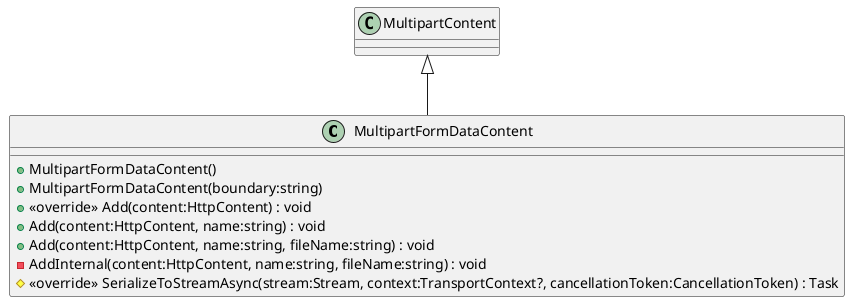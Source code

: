 @startuml
class MultipartFormDataContent {
    + MultipartFormDataContent()
    + MultipartFormDataContent(boundary:string)
    + <<override>> Add(content:HttpContent) : void
    + Add(content:HttpContent, name:string) : void
    + Add(content:HttpContent, name:string, fileName:string) : void
    - AddInternal(content:HttpContent, name:string, fileName:string) : void
    # <<override>> SerializeToStreamAsync(stream:Stream, context:TransportContext?, cancellationToken:CancellationToken) : Task
}
MultipartContent <|-- MultipartFormDataContent
@enduml
